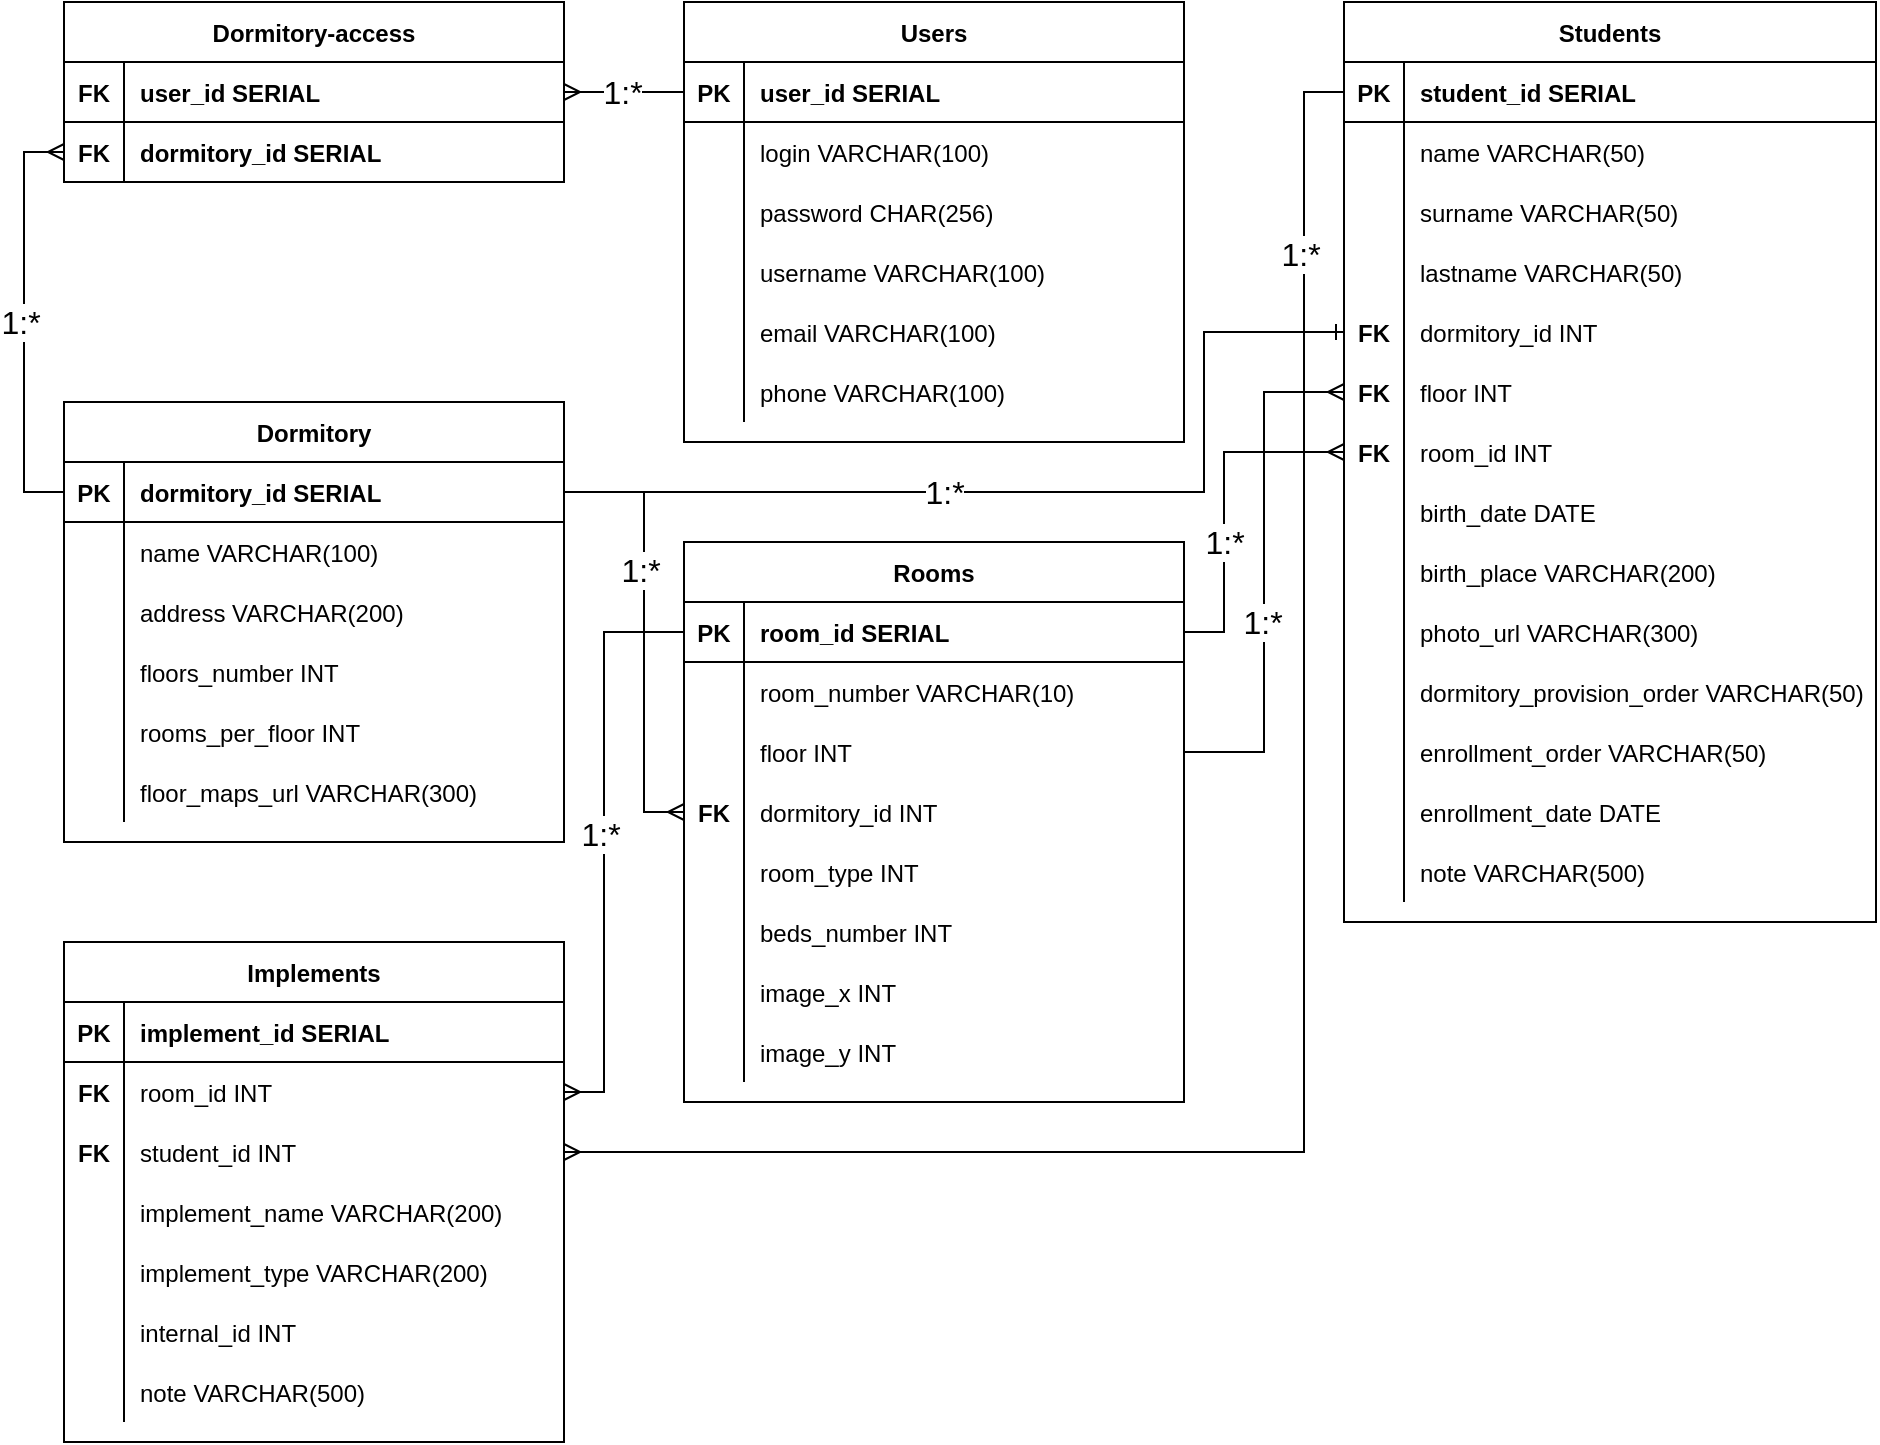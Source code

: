 <mxfile version="22.1.8" type="github">
  <diagram name="Страница — 1" id="2twtzxO1_h7WXQOhaJLX">
    <mxGraphModel dx="2014" dy="638" grid="1" gridSize="10" guides="1" tooltips="1" connect="1" arrows="1" fold="1" page="1" pageScale="1" pageWidth="827" pageHeight="1169" math="0" shadow="0">
      <root>
        <mxCell id="0" />
        <mxCell id="1" parent="0" />
        <mxCell id="hu3KizZ-rJHb__WASG35-1" value="Students" style="shape=table;startSize=30;container=1;collapsible=1;childLayout=tableLayout;fixedRows=1;rowLines=0;fontStyle=1;align=center;resizeLast=1;" parent="1" vertex="1">
          <mxGeometry x="440" y="120" width="266" height="460" as="geometry" />
        </mxCell>
        <mxCell id="hu3KizZ-rJHb__WASG35-2" value="" style="shape=partialRectangle;collapsible=0;dropTarget=0;pointerEvents=0;fillColor=none;points=[[0,0.5],[1,0.5]];portConstraint=eastwest;top=0;left=0;right=0;bottom=1;" parent="hu3KizZ-rJHb__WASG35-1" vertex="1">
          <mxGeometry y="30" width="266" height="30" as="geometry" />
        </mxCell>
        <mxCell id="hu3KizZ-rJHb__WASG35-3" value="PK" style="shape=partialRectangle;overflow=hidden;connectable=0;fillColor=none;top=0;left=0;bottom=0;right=0;fontStyle=1;" parent="hu3KizZ-rJHb__WASG35-2" vertex="1">
          <mxGeometry width="30" height="30" as="geometry">
            <mxRectangle width="30" height="30" as="alternateBounds" />
          </mxGeometry>
        </mxCell>
        <mxCell id="hu3KizZ-rJHb__WASG35-4" value="student_id SERIAL" style="shape=partialRectangle;overflow=hidden;connectable=0;fillColor=none;top=0;left=0;bottom=0;right=0;align=left;spacingLeft=6;fontStyle=1;" parent="hu3KizZ-rJHb__WASG35-2" vertex="1">
          <mxGeometry x="30" width="236" height="30" as="geometry">
            <mxRectangle width="236" height="30" as="alternateBounds" />
          </mxGeometry>
        </mxCell>
        <mxCell id="hu3KizZ-rJHb__WASG35-5" value="" style="shape=partialRectangle;collapsible=0;dropTarget=0;pointerEvents=0;fillColor=none;points=[[0,0.5],[1,0.5]];portConstraint=eastwest;top=0;left=0;right=0;bottom=0;" parent="hu3KizZ-rJHb__WASG35-1" vertex="1">
          <mxGeometry y="60" width="266" height="30" as="geometry" />
        </mxCell>
        <mxCell id="hu3KizZ-rJHb__WASG35-6" value="" style="shape=partialRectangle;overflow=hidden;connectable=0;fillColor=none;top=0;left=0;bottom=0;right=0;" parent="hu3KizZ-rJHb__WASG35-5" vertex="1">
          <mxGeometry width="30" height="30" as="geometry">
            <mxRectangle width="30" height="30" as="alternateBounds" />
          </mxGeometry>
        </mxCell>
        <mxCell id="hu3KizZ-rJHb__WASG35-7" value="name VARCHAR(50)" style="shape=partialRectangle;overflow=hidden;connectable=0;fillColor=none;top=0;left=0;bottom=0;right=0;align=left;spacingLeft=6;" parent="hu3KizZ-rJHb__WASG35-5" vertex="1">
          <mxGeometry x="30" width="236" height="30" as="geometry">
            <mxRectangle width="236" height="30" as="alternateBounds" />
          </mxGeometry>
        </mxCell>
        <mxCell id="hu3KizZ-rJHb__WASG35-8" value="" style="shape=partialRectangle;collapsible=0;dropTarget=0;pointerEvents=0;fillColor=none;points=[[0,0.5],[1,0.5]];portConstraint=eastwest;top=0;left=0;right=0;bottom=0;" parent="hu3KizZ-rJHb__WASG35-1" vertex="1">
          <mxGeometry y="90" width="266" height="30" as="geometry" />
        </mxCell>
        <mxCell id="hu3KizZ-rJHb__WASG35-9" value="" style="shape=partialRectangle;overflow=hidden;connectable=0;fillColor=none;top=0;left=0;bottom=0;right=0;" parent="hu3KizZ-rJHb__WASG35-8" vertex="1">
          <mxGeometry width="30" height="30" as="geometry">
            <mxRectangle width="30" height="30" as="alternateBounds" />
          </mxGeometry>
        </mxCell>
        <mxCell id="hu3KizZ-rJHb__WASG35-10" value="surname VARCHAR(50)" style="shape=partialRectangle;overflow=hidden;connectable=0;fillColor=none;top=0;left=0;bottom=0;right=0;align=left;spacingLeft=6;" parent="hu3KizZ-rJHb__WASG35-8" vertex="1">
          <mxGeometry x="30" width="236" height="30" as="geometry">
            <mxRectangle width="236" height="30" as="alternateBounds" />
          </mxGeometry>
        </mxCell>
        <mxCell id="hu3KizZ-rJHb__WASG35-11" value="" style="shape=partialRectangle;collapsible=0;dropTarget=0;pointerEvents=0;fillColor=none;points=[[0,0.5],[1,0.5]];portConstraint=eastwest;top=0;left=0;right=0;bottom=0;" parent="hu3KizZ-rJHb__WASG35-1" vertex="1">
          <mxGeometry y="120" width="266" height="30" as="geometry" />
        </mxCell>
        <mxCell id="hu3KizZ-rJHb__WASG35-12" value="" style="shape=partialRectangle;overflow=hidden;connectable=0;fillColor=none;top=0;left=0;bottom=0;right=0;" parent="hu3KizZ-rJHb__WASG35-11" vertex="1">
          <mxGeometry width="30" height="30" as="geometry">
            <mxRectangle width="30" height="30" as="alternateBounds" />
          </mxGeometry>
        </mxCell>
        <mxCell id="hu3KizZ-rJHb__WASG35-13" value="lastname VARCHAR(50)" style="shape=partialRectangle;overflow=hidden;connectable=0;fillColor=none;top=0;left=0;bottom=0;right=0;align=left;spacingLeft=6;" parent="hu3KizZ-rJHb__WASG35-11" vertex="1">
          <mxGeometry x="30" width="236" height="30" as="geometry">
            <mxRectangle width="236" height="30" as="alternateBounds" />
          </mxGeometry>
        </mxCell>
        <mxCell id="hu3KizZ-rJHb__WASG35-14" value="" style="shape=partialRectangle;collapsible=0;dropTarget=0;pointerEvents=0;fillColor=none;points=[[0,0.5],[1,0.5]];portConstraint=eastwest;top=0;left=0;right=0;bottom=0;" parent="hu3KizZ-rJHb__WASG35-1" vertex="1">
          <mxGeometry y="150" width="266" height="30" as="geometry" />
        </mxCell>
        <mxCell id="hu3KizZ-rJHb__WASG35-15" value="FK" style="shape=partialRectangle;overflow=hidden;connectable=0;fillColor=none;top=0;left=0;bottom=0;right=0;fontStyle=1" parent="hu3KizZ-rJHb__WASG35-14" vertex="1">
          <mxGeometry width="30" height="30" as="geometry">
            <mxRectangle width="30" height="30" as="alternateBounds" />
          </mxGeometry>
        </mxCell>
        <mxCell id="hu3KizZ-rJHb__WASG35-16" value="dormitory_id INT" style="shape=partialRectangle;overflow=hidden;connectable=0;fillColor=none;top=0;left=0;bottom=0;right=0;align=left;spacingLeft=6;" parent="hu3KizZ-rJHb__WASG35-14" vertex="1">
          <mxGeometry x="30" width="236" height="30" as="geometry">
            <mxRectangle width="236" height="30" as="alternateBounds" />
          </mxGeometry>
        </mxCell>
        <mxCell id="hu3KizZ-rJHb__WASG35-36" value="" style="shape=partialRectangle;collapsible=0;dropTarget=0;pointerEvents=0;fillColor=none;points=[[0,0.5],[1,0.5]];portConstraint=eastwest;top=0;left=0;right=0;bottom=0;" parent="hu3KizZ-rJHb__WASG35-1" vertex="1">
          <mxGeometry y="180" width="266" height="30" as="geometry" />
        </mxCell>
        <mxCell id="hu3KizZ-rJHb__WASG35-37" value="FK" style="shape=partialRectangle;overflow=hidden;connectable=0;fillColor=none;top=0;left=0;bottom=0;right=0;fontStyle=1" parent="hu3KizZ-rJHb__WASG35-36" vertex="1">
          <mxGeometry width="30" height="30" as="geometry">
            <mxRectangle width="30" height="30" as="alternateBounds" />
          </mxGeometry>
        </mxCell>
        <mxCell id="hu3KizZ-rJHb__WASG35-38" value="floor INT" style="shape=partialRectangle;overflow=hidden;connectable=0;fillColor=none;top=0;left=0;bottom=0;right=0;align=left;spacingLeft=6;" parent="hu3KizZ-rJHb__WASG35-36" vertex="1">
          <mxGeometry x="30" width="236" height="30" as="geometry">
            <mxRectangle width="236" height="30" as="alternateBounds" />
          </mxGeometry>
        </mxCell>
        <mxCell id="hu3KizZ-rJHb__WASG35-39" value="" style="shape=partialRectangle;collapsible=0;dropTarget=0;pointerEvents=0;fillColor=none;points=[[0,0.5],[1,0.5]];portConstraint=eastwest;top=0;left=0;right=0;bottom=0;" parent="hu3KizZ-rJHb__WASG35-1" vertex="1">
          <mxGeometry y="210" width="266" height="30" as="geometry" />
        </mxCell>
        <mxCell id="hu3KizZ-rJHb__WASG35-40" value="FK" style="shape=partialRectangle;overflow=hidden;connectable=0;fillColor=none;top=0;left=0;bottom=0;right=0;fontStyle=1" parent="hu3KizZ-rJHb__WASG35-39" vertex="1">
          <mxGeometry width="30" height="30" as="geometry">
            <mxRectangle width="30" height="30" as="alternateBounds" />
          </mxGeometry>
        </mxCell>
        <mxCell id="hu3KizZ-rJHb__WASG35-41" value="room_id INT" style="shape=partialRectangle;overflow=hidden;connectable=0;fillColor=none;top=0;left=0;bottom=0;right=0;align=left;spacingLeft=6;" parent="hu3KizZ-rJHb__WASG35-39" vertex="1">
          <mxGeometry x="30" width="236" height="30" as="geometry">
            <mxRectangle width="236" height="30" as="alternateBounds" />
          </mxGeometry>
        </mxCell>
        <mxCell id="hu3KizZ-rJHb__WASG35-42" value="" style="shape=partialRectangle;collapsible=0;dropTarget=0;pointerEvents=0;fillColor=none;points=[[0,0.5],[1,0.5]];portConstraint=eastwest;top=0;left=0;right=0;bottom=0;" parent="hu3KizZ-rJHb__WASG35-1" vertex="1">
          <mxGeometry y="240" width="266" height="30" as="geometry" />
        </mxCell>
        <mxCell id="hu3KizZ-rJHb__WASG35-43" value="" style="shape=partialRectangle;overflow=hidden;connectable=0;fillColor=none;top=0;left=0;bottom=0;right=0;" parent="hu3KizZ-rJHb__WASG35-42" vertex="1">
          <mxGeometry width="30" height="30" as="geometry">
            <mxRectangle width="30" height="30" as="alternateBounds" />
          </mxGeometry>
        </mxCell>
        <mxCell id="hu3KizZ-rJHb__WASG35-44" value="birth_date DATE" style="shape=partialRectangle;overflow=hidden;connectable=0;fillColor=none;top=0;left=0;bottom=0;right=0;align=left;spacingLeft=6;" parent="hu3KizZ-rJHb__WASG35-42" vertex="1">
          <mxGeometry x="30" width="236" height="30" as="geometry">
            <mxRectangle width="236" height="30" as="alternateBounds" />
          </mxGeometry>
        </mxCell>
        <mxCell id="tnhvwrG5UX3Bv0iWoxQa-13" value="" style="shape=partialRectangle;collapsible=0;dropTarget=0;pointerEvents=0;fillColor=none;points=[[0,0.5],[1,0.5]];portConstraint=eastwest;top=0;left=0;right=0;bottom=0;" parent="hu3KizZ-rJHb__WASG35-1" vertex="1">
          <mxGeometry y="270" width="266" height="30" as="geometry" />
        </mxCell>
        <mxCell id="tnhvwrG5UX3Bv0iWoxQa-14" value="" style="shape=partialRectangle;overflow=hidden;connectable=0;fillColor=none;top=0;left=0;bottom=0;right=0;" parent="tnhvwrG5UX3Bv0iWoxQa-13" vertex="1">
          <mxGeometry width="30" height="30" as="geometry">
            <mxRectangle width="30" height="30" as="alternateBounds" />
          </mxGeometry>
        </mxCell>
        <mxCell id="tnhvwrG5UX3Bv0iWoxQa-15" value="birth_place VARCHAR(200)" style="shape=partialRectangle;overflow=hidden;connectable=0;fillColor=none;top=0;left=0;bottom=0;right=0;align=left;spacingLeft=6;" parent="tnhvwrG5UX3Bv0iWoxQa-13" vertex="1">
          <mxGeometry x="30" width="236" height="30" as="geometry">
            <mxRectangle width="236" height="30" as="alternateBounds" />
          </mxGeometry>
        </mxCell>
        <mxCell id="tnhvwrG5UX3Bv0iWoxQa-1" value="" style="shape=partialRectangle;collapsible=0;dropTarget=0;pointerEvents=0;fillColor=none;points=[[0,0.5],[1,0.5]];portConstraint=eastwest;top=0;left=0;right=0;bottom=0;" parent="hu3KizZ-rJHb__WASG35-1" vertex="1">
          <mxGeometry y="300" width="266" height="30" as="geometry" />
        </mxCell>
        <mxCell id="tnhvwrG5UX3Bv0iWoxQa-2" value="" style="shape=partialRectangle;overflow=hidden;connectable=0;fillColor=none;top=0;left=0;bottom=0;right=0;" parent="tnhvwrG5UX3Bv0iWoxQa-1" vertex="1">
          <mxGeometry width="30" height="30" as="geometry">
            <mxRectangle width="30" height="30" as="alternateBounds" />
          </mxGeometry>
        </mxCell>
        <mxCell id="tnhvwrG5UX3Bv0iWoxQa-3" value="photo_url VARCHAR(300)" style="shape=partialRectangle;overflow=hidden;connectable=0;fillColor=none;top=0;left=0;bottom=0;right=0;align=left;spacingLeft=6;" parent="tnhvwrG5UX3Bv0iWoxQa-1" vertex="1">
          <mxGeometry x="30" width="236" height="30" as="geometry">
            <mxRectangle width="236" height="30" as="alternateBounds" />
          </mxGeometry>
        </mxCell>
        <mxCell id="tnhvwrG5UX3Bv0iWoxQa-7" value="" style="shape=partialRectangle;collapsible=0;dropTarget=0;pointerEvents=0;fillColor=none;points=[[0,0.5],[1,0.5]];portConstraint=eastwest;top=0;left=0;right=0;bottom=0;" parent="hu3KizZ-rJHb__WASG35-1" vertex="1">
          <mxGeometry y="330" width="266" height="30" as="geometry" />
        </mxCell>
        <mxCell id="tnhvwrG5UX3Bv0iWoxQa-8" value="" style="shape=partialRectangle;overflow=hidden;connectable=0;fillColor=none;top=0;left=0;bottom=0;right=0;" parent="tnhvwrG5UX3Bv0iWoxQa-7" vertex="1">
          <mxGeometry width="30" height="30" as="geometry">
            <mxRectangle width="30" height="30" as="alternateBounds" />
          </mxGeometry>
        </mxCell>
        <mxCell id="tnhvwrG5UX3Bv0iWoxQa-9" value="dormitory_provision_order VARCHAR(50)" style="shape=partialRectangle;overflow=hidden;connectable=0;fillColor=none;top=0;left=0;bottom=0;right=0;align=left;spacingLeft=6;" parent="tnhvwrG5UX3Bv0iWoxQa-7" vertex="1">
          <mxGeometry x="30" width="236" height="30" as="geometry">
            <mxRectangle width="236" height="30" as="alternateBounds" />
          </mxGeometry>
        </mxCell>
        <mxCell id="tnhvwrG5UX3Bv0iWoxQa-4" value="" style="shape=partialRectangle;collapsible=0;dropTarget=0;pointerEvents=0;fillColor=none;points=[[0,0.5],[1,0.5]];portConstraint=eastwest;top=0;left=0;right=0;bottom=0;" parent="hu3KizZ-rJHb__WASG35-1" vertex="1">
          <mxGeometry y="360" width="266" height="30" as="geometry" />
        </mxCell>
        <mxCell id="tnhvwrG5UX3Bv0iWoxQa-5" value="" style="shape=partialRectangle;overflow=hidden;connectable=0;fillColor=none;top=0;left=0;bottom=0;right=0;" parent="tnhvwrG5UX3Bv0iWoxQa-4" vertex="1">
          <mxGeometry width="30" height="30" as="geometry">
            <mxRectangle width="30" height="30" as="alternateBounds" />
          </mxGeometry>
        </mxCell>
        <mxCell id="tnhvwrG5UX3Bv0iWoxQa-6" value="enrollment_order VARCHAR(50)" style="shape=partialRectangle;overflow=hidden;connectable=0;fillColor=none;top=0;left=0;bottom=0;right=0;align=left;spacingLeft=6;" parent="tnhvwrG5UX3Bv0iWoxQa-4" vertex="1">
          <mxGeometry x="30" width="236" height="30" as="geometry">
            <mxRectangle width="236" height="30" as="alternateBounds" />
          </mxGeometry>
        </mxCell>
        <mxCell id="tnhvwrG5UX3Bv0iWoxQa-10" value="" style="shape=partialRectangle;collapsible=0;dropTarget=0;pointerEvents=0;fillColor=none;points=[[0,0.5],[1,0.5]];portConstraint=eastwest;top=0;left=0;right=0;bottom=0;" parent="hu3KizZ-rJHb__WASG35-1" vertex="1">
          <mxGeometry y="390" width="266" height="30" as="geometry" />
        </mxCell>
        <mxCell id="tnhvwrG5UX3Bv0iWoxQa-11" value="" style="shape=partialRectangle;overflow=hidden;connectable=0;fillColor=none;top=0;left=0;bottom=0;right=0;" parent="tnhvwrG5UX3Bv0iWoxQa-10" vertex="1">
          <mxGeometry width="30" height="30" as="geometry">
            <mxRectangle width="30" height="30" as="alternateBounds" />
          </mxGeometry>
        </mxCell>
        <mxCell id="tnhvwrG5UX3Bv0iWoxQa-12" value="enrollment_date DATE" style="shape=partialRectangle;overflow=hidden;connectable=0;fillColor=none;top=0;left=0;bottom=0;right=0;align=left;spacingLeft=6;" parent="tnhvwrG5UX3Bv0iWoxQa-10" vertex="1">
          <mxGeometry x="30" width="236" height="30" as="geometry">
            <mxRectangle width="236" height="30" as="alternateBounds" />
          </mxGeometry>
        </mxCell>
        <mxCell id="hDJ1KZS9nycGnix6XqP1-1" value="" style="shape=partialRectangle;collapsible=0;dropTarget=0;pointerEvents=0;fillColor=none;points=[[0,0.5],[1,0.5]];portConstraint=eastwest;top=0;left=0;right=0;bottom=0;" parent="hu3KizZ-rJHb__WASG35-1" vertex="1">
          <mxGeometry y="420" width="266" height="30" as="geometry" />
        </mxCell>
        <mxCell id="hDJ1KZS9nycGnix6XqP1-2" value="" style="shape=partialRectangle;overflow=hidden;connectable=0;fillColor=none;top=0;left=0;bottom=0;right=0;" parent="hDJ1KZS9nycGnix6XqP1-1" vertex="1">
          <mxGeometry width="30" height="30" as="geometry">
            <mxRectangle width="30" height="30" as="alternateBounds" />
          </mxGeometry>
        </mxCell>
        <mxCell id="hDJ1KZS9nycGnix6XqP1-3" value="note VARCHAR(500)" style="shape=partialRectangle;overflow=hidden;connectable=0;fillColor=none;top=0;left=0;bottom=0;right=0;align=left;spacingLeft=6;" parent="hDJ1KZS9nycGnix6XqP1-1" vertex="1">
          <mxGeometry x="30" width="236" height="30" as="geometry">
            <mxRectangle width="236" height="30" as="alternateBounds" />
          </mxGeometry>
        </mxCell>
        <mxCell id="hu3KizZ-rJHb__WASG35-20" value="Users" style="shape=table;startSize=30;container=1;collapsible=1;childLayout=tableLayout;fixedRows=1;rowLines=0;fontStyle=1;align=center;resizeLast=1;" parent="1" vertex="1">
          <mxGeometry x="110" y="120" width="250" height="220" as="geometry" />
        </mxCell>
        <mxCell id="hu3KizZ-rJHb__WASG35-21" value="" style="shape=partialRectangle;collapsible=0;dropTarget=0;pointerEvents=0;fillColor=none;points=[[0,0.5],[1,0.5]];portConstraint=eastwest;top=0;left=0;right=0;bottom=1;" parent="hu3KizZ-rJHb__WASG35-20" vertex="1">
          <mxGeometry y="30" width="250" height="30" as="geometry" />
        </mxCell>
        <mxCell id="hu3KizZ-rJHb__WASG35-22" value="PK" style="shape=partialRectangle;overflow=hidden;connectable=0;fillColor=none;top=0;left=0;bottom=0;right=0;fontStyle=1;" parent="hu3KizZ-rJHb__WASG35-21" vertex="1">
          <mxGeometry width="30" height="30" as="geometry">
            <mxRectangle width="30" height="30" as="alternateBounds" />
          </mxGeometry>
        </mxCell>
        <mxCell id="hu3KizZ-rJHb__WASG35-23" value="user_id SERIAL" style="shape=partialRectangle;overflow=hidden;connectable=0;fillColor=none;top=0;left=0;bottom=0;right=0;align=left;spacingLeft=6;fontStyle=1;" parent="hu3KizZ-rJHb__WASG35-21" vertex="1">
          <mxGeometry x="30" width="220" height="30" as="geometry">
            <mxRectangle width="220" height="30" as="alternateBounds" />
          </mxGeometry>
        </mxCell>
        <mxCell id="hu3KizZ-rJHb__WASG35-24" value="" style="shape=partialRectangle;collapsible=0;dropTarget=0;pointerEvents=0;fillColor=none;points=[[0,0.5],[1,0.5]];portConstraint=eastwest;top=0;left=0;right=0;bottom=0;" parent="hu3KizZ-rJHb__WASG35-20" vertex="1">
          <mxGeometry y="60" width="250" height="30" as="geometry" />
        </mxCell>
        <mxCell id="hu3KizZ-rJHb__WASG35-25" value="" style="shape=partialRectangle;overflow=hidden;connectable=0;fillColor=none;top=0;left=0;bottom=0;right=0;" parent="hu3KizZ-rJHb__WASG35-24" vertex="1">
          <mxGeometry width="30" height="30" as="geometry">
            <mxRectangle width="30" height="30" as="alternateBounds" />
          </mxGeometry>
        </mxCell>
        <mxCell id="hu3KizZ-rJHb__WASG35-26" value="login VARCHAR(100)" style="shape=partialRectangle;overflow=hidden;connectable=0;fillColor=none;top=0;left=0;bottom=0;right=0;align=left;spacingLeft=6;" parent="hu3KizZ-rJHb__WASG35-24" vertex="1">
          <mxGeometry x="30" width="220" height="30" as="geometry">
            <mxRectangle width="220" height="30" as="alternateBounds" />
          </mxGeometry>
        </mxCell>
        <mxCell id="hu3KizZ-rJHb__WASG35-27" value="" style="shape=partialRectangle;collapsible=0;dropTarget=0;pointerEvents=0;fillColor=none;points=[[0,0.5],[1,0.5]];portConstraint=eastwest;top=0;left=0;right=0;bottom=0;" parent="hu3KizZ-rJHb__WASG35-20" vertex="1">
          <mxGeometry y="90" width="250" height="30" as="geometry" />
        </mxCell>
        <mxCell id="hu3KizZ-rJHb__WASG35-28" value="" style="shape=partialRectangle;overflow=hidden;connectable=0;fillColor=none;top=0;left=0;bottom=0;right=0;" parent="hu3KizZ-rJHb__WASG35-27" vertex="1">
          <mxGeometry width="30" height="30" as="geometry">
            <mxRectangle width="30" height="30" as="alternateBounds" />
          </mxGeometry>
        </mxCell>
        <mxCell id="hu3KizZ-rJHb__WASG35-29" value="password CHAR(256)" style="shape=partialRectangle;overflow=hidden;connectable=0;fillColor=none;top=0;left=0;bottom=0;right=0;align=left;spacingLeft=6;" parent="hu3KizZ-rJHb__WASG35-27" vertex="1">
          <mxGeometry x="30" width="220" height="30" as="geometry">
            <mxRectangle width="220" height="30" as="alternateBounds" />
          </mxGeometry>
        </mxCell>
        <mxCell id="tnhvwrG5UX3Bv0iWoxQa-86" value="" style="shape=partialRectangle;collapsible=0;dropTarget=0;pointerEvents=0;fillColor=none;points=[[0,0.5],[1,0.5]];portConstraint=eastwest;top=0;left=0;right=0;bottom=0;" parent="hu3KizZ-rJHb__WASG35-20" vertex="1">
          <mxGeometry y="120" width="250" height="30" as="geometry" />
        </mxCell>
        <mxCell id="tnhvwrG5UX3Bv0iWoxQa-87" value="" style="shape=partialRectangle;overflow=hidden;connectable=0;fillColor=none;top=0;left=0;bottom=0;right=0;" parent="tnhvwrG5UX3Bv0iWoxQa-86" vertex="1">
          <mxGeometry width="30" height="30" as="geometry">
            <mxRectangle width="30" height="30" as="alternateBounds" />
          </mxGeometry>
        </mxCell>
        <mxCell id="tnhvwrG5UX3Bv0iWoxQa-88" value="username VARCHAR(100)" style="shape=partialRectangle;overflow=hidden;connectable=0;fillColor=none;top=0;left=0;bottom=0;right=0;align=left;spacingLeft=6;" parent="tnhvwrG5UX3Bv0iWoxQa-86" vertex="1">
          <mxGeometry x="30" width="220" height="30" as="geometry">
            <mxRectangle width="220" height="30" as="alternateBounds" />
          </mxGeometry>
        </mxCell>
        <mxCell id="hu3KizZ-rJHb__WASG35-30" value="" style="shape=partialRectangle;collapsible=0;dropTarget=0;pointerEvents=0;fillColor=none;points=[[0,0.5],[1,0.5]];portConstraint=eastwest;top=0;left=0;right=0;bottom=0;" parent="hu3KizZ-rJHb__WASG35-20" vertex="1">
          <mxGeometry y="150" width="250" height="30" as="geometry" />
        </mxCell>
        <mxCell id="hu3KizZ-rJHb__WASG35-31" value="" style="shape=partialRectangle;overflow=hidden;connectable=0;fillColor=none;top=0;left=0;bottom=0;right=0;" parent="hu3KizZ-rJHb__WASG35-30" vertex="1">
          <mxGeometry width="30" height="30" as="geometry">
            <mxRectangle width="30" height="30" as="alternateBounds" />
          </mxGeometry>
        </mxCell>
        <mxCell id="hu3KizZ-rJHb__WASG35-32" value="email VARCHAR(100)" style="shape=partialRectangle;overflow=hidden;connectable=0;fillColor=none;top=0;left=0;bottom=0;right=0;align=left;spacingLeft=6;" parent="hu3KizZ-rJHb__WASG35-30" vertex="1">
          <mxGeometry x="30" width="220" height="30" as="geometry">
            <mxRectangle width="220" height="30" as="alternateBounds" />
          </mxGeometry>
        </mxCell>
        <mxCell id="hu3KizZ-rJHb__WASG35-33" value="" style="shape=partialRectangle;collapsible=0;dropTarget=0;pointerEvents=0;fillColor=none;points=[[0,0.5],[1,0.5]];portConstraint=eastwest;top=0;left=0;right=0;bottom=0;" parent="hu3KizZ-rJHb__WASG35-20" vertex="1">
          <mxGeometry y="180" width="250" height="30" as="geometry" />
        </mxCell>
        <mxCell id="hu3KizZ-rJHb__WASG35-34" value="" style="shape=partialRectangle;overflow=hidden;connectable=0;fillColor=none;top=0;left=0;bottom=0;right=0;" parent="hu3KizZ-rJHb__WASG35-33" vertex="1">
          <mxGeometry width="30" height="30" as="geometry">
            <mxRectangle width="30" height="30" as="alternateBounds" />
          </mxGeometry>
        </mxCell>
        <mxCell id="hu3KizZ-rJHb__WASG35-35" value="phone VARCHAR(100)" style="shape=partialRectangle;overflow=hidden;connectable=0;fillColor=none;top=0;left=0;bottom=0;right=0;align=left;spacingLeft=6;" parent="hu3KizZ-rJHb__WASG35-33" vertex="1">
          <mxGeometry x="30" width="220" height="30" as="geometry">
            <mxRectangle width="220" height="30" as="alternateBounds" />
          </mxGeometry>
        </mxCell>
        <mxCell id="tnhvwrG5UX3Bv0iWoxQa-19" value="Dormitory" style="shape=table;startSize=30;container=1;collapsible=1;childLayout=tableLayout;fixedRows=1;rowLines=0;fontStyle=1;align=center;resizeLast=1;" parent="1" vertex="1">
          <mxGeometry x="-200" y="320" width="250" height="220" as="geometry" />
        </mxCell>
        <mxCell id="tnhvwrG5UX3Bv0iWoxQa-20" value="" style="shape=partialRectangle;collapsible=0;dropTarget=0;pointerEvents=0;fillColor=none;points=[[0,0.5],[1,0.5]];portConstraint=eastwest;top=0;left=0;right=0;bottom=1;" parent="tnhvwrG5UX3Bv0iWoxQa-19" vertex="1">
          <mxGeometry y="30" width="250" height="30" as="geometry" />
        </mxCell>
        <mxCell id="tnhvwrG5UX3Bv0iWoxQa-21" value="PK" style="shape=partialRectangle;overflow=hidden;connectable=0;fillColor=none;top=0;left=0;bottom=0;right=0;fontStyle=1;" parent="tnhvwrG5UX3Bv0iWoxQa-20" vertex="1">
          <mxGeometry width="30" height="30" as="geometry">
            <mxRectangle width="30" height="30" as="alternateBounds" />
          </mxGeometry>
        </mxCell>
        <mxCell id="tnhvwrG5UX3Bv0iWoxQa-22" value="dormitory_id SERIAL" style="shape=partialRectangle;overflow=hidden;connectable=0;fillColor=none;top=0;left=0;bottom=0;right=0;align=left;spacingLeft=6;fontStyle=1;" parent="tnhvwrG5UX3Bv0iWoxQa-20" vertex="1">
          <mxGeometry x="30" width="220" height="30" as="geometry">
            <mxRectangle width="220" height="30" as="alternateBounds" />
          </mxGeometry>
        </mxCell>
        <mxCell id="tnhvwrG5UX3Bv0iWoxQa-23" value="" style="shape=partialRectangle;collapsible=0;dropTarget=0;pointerEvents=0;fillColor=none;points=[[0,0.5],[1,0.5]];portConstraint=eastwest;top=0;left=0;right=0;bottom=0;" parent="tnhvwrG5UX3Bv0iWoxQa-19" vertex="1">
          <mxGeometry y="60" width="250" height="30" as="geometry" />
        </mxCell>
        <mxCell id="tnhvwrG5UX3Bv0iWoxQa-24" value="" style="shape=partialRectangle;overflow=hidden;connectable=0;fillColor=none;top=0;left=0;bottom=0;right=0;" parent="tnhvwrG5UX3Bv0iWoxQa-23" vertex="1">
          <mxGeometry width="30" height="30" as="geometry">
            <mxRectangle width="30" height="30" as="alternateBounds" />
          </mxGeometry>
        </mxCell>
        <mxCell id="tnhvwrG5UX3Bv0iWoxQa-25" value="name VARCHAR(100)" style="shape=partialRectangle;overflow=hidden;connectable=0;fillColor=none;top=0;left=0;bottom=0;right=0;align=left;spacingLeft=6;" parent="tnhvwrG5UX3Bv0iWoxQa-23" vertex="1">
          <mxGeometry x="30" width="220" height="30" as="geometry">
            <mxRectangle width="220" height="30" as="alternateBounds" />
          </mxGeometry>
        </mxCell>
        <mxCell id="tnhvwrG5UX3Bv0iWoxQa-26" value="" style="shape=partialRectangle;collapsible=0;dropTarget=0;pointerEvents=0;fillColor=none;points=[[0,0.5],[1,0.5]];portConstraint=eastwest;top=0;left=0;right=0;bottom=0;" parent="tnhvwrG5UX3Bv0iWoxQa-19" vertex="1">
          <mxGeometry y="90" width="250" height="30" as="geometry" />
        </mxCell>
        <mxCell id="tnhvwrG5UX3Bv0iWoxQa-27" value="" style="shape=partialRectangle;overflow=hidden;connectable=0;fillColor=none;top=0;left=0;bottom=0;right=0;" parent="tnhvwrG5UX3Bv0iWoxQa-26" vertex="1">
          <mxGeometry width="30" height="30" as="geometry">
            <mxRectangle width="30" height="30" as="alternateBounds" />
          </mxGeometry>
        </mxCell>
        <mxCell id="tnhvwrG5UX3Bv0iWoxQa-28" value="address VARCHAR(200)" style="shape=partialRectangle;overflow=hidden;connectable=0;fillColor=none;top=0;left=0;bottom=0;right=0;align=left;spacingLeft=6;" parent="tnhvwrG5UX3Bv0iWoxQa-26" vertex="1">
          <mxGeometry x="30" width="220" height="30" as="geometry">
            <mxRectangle width="220" height="30" as="alternateBounds" />
          </mxGeometry>
        </mxCell>
        <mxCell id="tnhvwrG5UX3Bv0iWoxQa-29" value="" style="shape=partialRectangle;collapsible=0;dropTarget=0;pointerEvents=0;fillColor=none;points=[[0,0.5],[1,0.5]];portConstraint=eastwest;top=0;left=0;right=0;bottom=0;" parent="tnhvwrG5UX3Bv0iWoxQa-19" vertex="1">
          <mxGeometry y="120" width="250" height="30" as="geometry" />
        </mxCell>
        <mxCell id="tnhvwrG5UX3Bv0iWoxQa-30" value="" style="shape=partialRectangle;overflow=hidden;connectable=0;fillColor=none;top=0;left=0;bottom=0;right=0;" parent="tnhvwrG5UX3Bv0iWoxQa-29" vertex="1">
          <mxGeometry width="30" height="30" as="geometry">
            <mxRectangle width="30" height="30" as="alternateBounds" />
          </mxGeometry>
        </mxCell>
        <mxCell id="tnhvwrG5UX3Bv0iWoxQa-31" value="floors_number INT" style="shape=partialRectangle;overflow=hidden;connectable=0;fillColor=none;top=0;left=0;bottom=0;right=0;align=left;spacingLeft=6;" parent="tnhvwrG5UX3Bv0iWoxQa-29" vertex="1">
          <mxGeometry x="30" width="220" height="30" as="geometry">
            <mxRectangle width="220" height="30" as="alternateBounds" />
          </mxGeometry>
        </mxCell>
        <mxCell id="tnhvwrG5UX3Bv0iWoxQa-32" value="" style="shape=partialRectangle;collapsible=0;dropTarget=0;pointerEvents=0;fillColor=none;points=[[0,0.5],[1,0.5]];portConstraint=eastwest;top=0;left=0;right=0;bottom=0;" parent="tnhvwrG5UX3Bv0iWoxQa-19" vertex="1">
          <mxGeometry y="150" width="250" height="30" as="geometry" />
        </mxCell>
        <mxCell id="tnhvwrG5UX3Bv0iWoxQa-33" value="" style="shape=partialRectangle;overflow=hidden;connectable=0;fillColor=none;top=0;left=0;bottom=0;right=0;" parent="tnhvwrG5UX3Bv0iWoxQa-32" vertex="1">
          <mxGeometry width="30" height="30" as="geometry">
            <mxRectangle width="30" height="30" as="alternateBounds" />
          </mxGeometry>
        </mxCell>
        <mxCell id="tnhvwrG5UX3Bv0iWoxQa-34" value="rooms_per_floor INT" style="shape=partialRectangle;overflow=hidden;connectable=0;fillColor=none;top=0;left=0;bottom=0;right=0;align=left;spacingLeft=6;" parent="tnhvwrG5UX3Bv0iWoxQa-32" vertex="1">
          <mxGeometry x="30" width="220" height="30" as="geometry">
            <mxRectangle width="220" height="30" as="alternateBounds" />
          </mxGeometry>
        </mxCell>
        <mxCell id="tnhvwrG5UX3Bv0iWoxQa-35" value="" style="shape=partialRectangle;collapsible=0;dropTarget=0;pointerEvents=0;fillColor=none;points=[[0,0.5],[1,0.5]];portConstraint=eastwest;top=0;left=0;right=0;bottom=0;" parent="tnhvwrG5UX3Bv0iWoxQa-19" vertex="1">
          <mxGeometry y="180" width="250" height="30" as="geometry" />
        </mxCell>
        <mxCell id="tnhvwrG5UX3Bv0iWoxQa-36" value="" style="shape=partialRectangle;overflow=hidden;connectable=0;fillColor=none;top=0;left=0;bottom=0;right=0;" parent="tnhvwrG5UX3Bv0iWoxQa-35" vertex="1">
          <mxGeometry width="30" height="30" as="geometry">
            <mxRectangle width="30" height="30" as="alternateBounds" />
          </mxGeometry>
        </mxCell>
        <mxCell id="tnhvwrG5UX3Bv0iWoxQa-37" value="floor_maps_url VARCHAR(300)" style="shape=partialRectangle;overflow=hidden;connectable=0;fillColor=none;top=0;left=0;bottom=0;right=0;align=left;spacingLeft=6;" parent="tnhvwrG5UX3Bv0iWoxQa-35" vertex="1">
          <mxGeometry x="30" width="220" height="30" as="geometry">
            <mxRectangle width="220" height="30" as="alternateBounds" />
          </mxGeometry>
        </mxCell>
        <mxCell id="tnhvwrG5UX3Bv0iWoxQa-39" style="edgeStyle=orthogonalEdgeStyle;rounded=0;orthogonalLoop=1;jettySize=auto;html=1;exitX=1;exitY=0.5;exitDx=0;exitDy=0;entryX=0;entryY=0.5;entryDx=0;entryDy=0;endArrow=ERone;endFill=0;" parent="1" source="tnhvwrG5UX3Bv0iWoxQa-20" target="hu3KizZ-rJHb__WASG35-14" edge="1">
          <mxGeometry relative="1" as="geometry">
            <mxPoint x="340" y="390" as="sourcePoint" />
            <mxPoint x="414" y="280" as="targetPoint" />
            <Array as="points">
              <mxPoint x="370" y="365" />
              <mxPoint x="370" y="285" />
            </Array>
          </mxGeometry>
        </mxCell>
        <mxCell id="tnhvwrG5UX3Bv0iWoxQa-40" value="&lt;font style=&quot;font-size: 16px;&quot;&gt;1:*&lt;/font&gt;" style="edgeLabel;html=1;align=center;verticalAlign=middle;resizable=0;points=[];" parent="tnhvwrG5UX3Bv0iWoxQa-39" vertex="1" connectable="0">
          <mxGeometry x="-0.205" y="2" relative="1" as="geometry">
            <mxPoint x="3" y="2" as="offset" />
          </mxGeometry>
        </mxCell>
        <mxCell id="tnhvwrG5UX3Bv0iWoxQa-58" value="Dormitory-access" style="shape=table;startSize=30;container=1;collapsible=1;childLayout=tableLayout;fixedRows=1;rowLines=0;fontStyle=1;align=center;resizeLast=1;" parent="1" vertex="1">
          <mxGeometry x="-200" y="120" width="250" height="90" as="geometry" />
        </mxCell>
        <mxCell id="tnhvwrG5UX3Bv0iWoxQa-59" value="" style="shape=partialRectangle;collapsible=0;dropTarget=0;pointerEvents=0;fillColor=none;points=[[0,0.5],[1,0.5]];portConstraint=eastwest;top=0;left=0;right=0;bottom=1;" parent="tnhvwrG5UX3Bv0iWoxQa-58" vertex="1">
          <mxGeometry y="30" width="250" height="30" as="geometry" />
        </mxCell>
        <mxCell id="tnhvwrG5UX3Bv0iWoxQa-60" value="FK" style="shape=partialRectangle;overflow=hidden;connectable=0;fillColor=none;top=0;left=0;bottom=0;right=0;fontStyle=1;" parent="tnhvwrG5UX3Bv0iWoxQa-59" vertex="1">
          <mxGeometry width="30" height="30" as="geometry">
            <mxRectangle width="30" height="30" as="alternateBounds" />
          </mxGeometry>
        </mxCell>
        <mxCell id="tnhvwrG5UX3Bv0iWoxQa-61" value="user_id SERIAL" style="shape=partialRectangle;overflow=hidden;connectable=0;fillColor=none;top=0;left=0;bottom=0;right=0;align=left;spacingLeft=6;fontStyle=1;" parent="tnhvwrG5UX3Bv0iWoxQa-59" vertex="1">
          <mxGeometry x="30" width="220" height="30" as="geometry">
            <mxRectangle width="220" height="30" as="alternateBounds" />
          </mxGeometry>
        </mxCell>
        <mxCell id="tnhvwrG5UX3Bv0iWoxQa-77" value="" style="shape=partialRectangle;collapsible=0;dropTarget=0;pointerEvents=0;fillColor=none;points=[[0,0.5],[1,0.5]];portConstraint=eastwest;top=0;left=0;right=0;bottom=1;" parent="tnhvwrG5UX3Bv0iWoxQa-58" vertex="1">
          <mxGeometry y="60" width="250" height="30" as="geometry" />
        </mxCell>
        <mxCell id="tnhvwrG5UX3Bv0iWoxQa-78" value="FK" style="shape=partialRectangle;overflow=hidden;connectable=0;fillColor=none;top=0;left=0;bottom=0;right=0;fontStyle=1;" parent="tnhvwrG5UX3Bv0iWoxQa-77" vertex="1">
          <mxGeometry width="30" height="30" as="geometry">
            <mxRectangle width="30" height="30" as="alternateBounds" />
          </mxGeometry>
        </mxCell>
        <mxCell id="tnhvwrG5UX3Bv0iWoxQa-79" value="dormitory_id SERIAL" style="shape=partialRectangle;overflow=hidden;connectable=0;fillColor=none;top=0;left=0;bottom=0;right=0;align=left;spacingLeft=6;fontStyle=1;" parent="tnhvwrG5UX3Bv0iWoxQa-77" vertex="1">
          <mxGeometry x="30" width="220" height="30" as="geometry">
            <mxRectangle width="220" height="30" as="alternateBounds" />
          </mxGeometry>
        </mxCell>
        <mxCell id="tnhvwrG5UX3Bv0iWoxQa-80" style="edgeStyle=orthogonalEdgeStyle;rounded=0;orthogonalLoop=1;jettySize=auto;html=1;exitX=0;exitY=0.5;exitDx=0;exitDy=0;entryX=1;entryY=0.5;entryDx=0;entryDy=0;endArrow=ERmany;endFill=0;" parent="1" source="hu3KizZ-rJHb__WASG35-21" target="tnhvwrG5UX3Bv0iWoxQa-59" edge="1">
          <mxGeometry relative="1" as="geometry" />
        </mxCell>
        <mxCell id="tnhvwrG5UX3Bv0iWoxQa-85" value="&lt;font style=&quot;font-size: 16px;&quot;&gt;1:*&lt;/font&gt;" style="edgeLabel;html=1;align=center;verticalAlign=middle;resizable=0;points=[];" parent="tnhvwrG5UX3Bv0iWoxQa-80" vertex="1" connectable="0">
          <mxGeometry x="0.04" relative="1" as="geometry">
            <mxPoint as="offset" />
          </mxGeometry>
        </mxCell>
        <mxCell id="tnhvwrG5UX3Bv0iWoxQa-81" style="edgeStyle=orthogonalEdgeStyle;rounded=0;orthogonalLoop=1;jettySize=auto;html=1;exitX=0;exitY=0.5;exitDx=0;exitDy=0;entryX=0;entryY=0.5;entryDx=0;entryDy=0;endArrow=ERmany;endFill=0;" parent="1" source="tnhvwrG5UX3Bv0iWoxQa-20" target="tnhvwrG5UX3Bv0iWoxQa-77" edge="1">
          <mxGeometry relative="1" as="geometry" />
        </mxCell>
        <mxCell id="tnhvwrG5UX3Bv0iWoxQa-82" value="&lt;font style=&quot;font-size: 16px;&quot;&gt;1:*&lt;/font&gt;" style="edgeLabel;html=1;align=center;verticalAlign=middle;resizable=0;points=[];" parent="tnhvwrG5UX3Bv0iWoxQa-81" vertex="1" connectable="0">
          <mxGeometry x="0.002" y="2" relative="1" as="geometry">
            <mxPoint as="offset" />
          </mxGeometry>
        </mxCell>
        <mxCell id="tnhvwrG5UX3Bv0iWoxQa-89" value="Rooms" style="shape=table;startSize=30;container=1;collapsible=1;childLayout=tableLayout;fixedRows=1;rowLines=0;fontStyle=1;align=center;resizeLast=1;" parent="1" vertex="1">
          <mxGeometry x="110" y="390" width="250" height="280" as="geometry" />
        </mxCell>
        <mxCell id="tnhvwrG5UX3Bv0iWoxQa-90" value="" style="shape=partialRectangle;collapsible=0;dropTarget=0;pointerEvents=0;fillColor=none;points=[[0,0.5],[1,0.5]];portConstraint=eastwest;top=0;left=0;right=0;bottom=1;" parent="tnhvwrG5UX3Bv0iWoxQa-89" vertex="1">
          <mxGeometry y="30" width="250" height="30" as="geometry" />
        </mxCell>
        <mxCell id="tnhvwrG5UX3Bv0iWoxQa-91" value="PK" style="shape=partialRectangle;overflow=hidden;connectable=0;fillColor=none;top=0;left=0;bottom=0;right=0;fontStyle=1;" parent="tnhvwrG5UX3Bv0iWoxQa-90" vertex="1">
          <mxGeometry width="30" height="30" as="geometry">
            <mxRectangle width="30" height="30" as="alternateBounds" />
          </mxGeometry>
        </mxCell>
        <mxCell id="tnhvwrG5UX3Bv0iWoxQa-92" value="room_id SERIAL" style="shape=partialRectangle;overflow=hidden;connectable=0;fillColor=none;top=0;left=0;bottom=0;right=0;align=left;spacingLeft=6;fontStyle=1;" parent="tnhvwrG5UX3Bv0iWoxQa-90" vertex="1">
          <mxGeometry x="30" width="220" height="30" as="geometry">
            <mxRectangle width="220" height="30" as="alternateBounds" />
          </mxGeometry>
        </mxCell>
        <mxCell id="tnhvwrG5UX3Bv0iWoxQa-93" value="" style="shape=partialRectangle;collapsible=0;dropTarget=0;pointerEvents=0;fillColor=none;points=[[0,0.5],[1,0.5]];portConstraint=eastwest;top=0;left=0;right=0;bottom=0;" parent="tnhvwrG5UX3Bv0iWoxQa-89" vertex="1">
          <mxGeometry y="60" width="250" height="30" as="geometry" />
        </mxCell>
        <mxCell id="tnhvwrG5UX3Bv0iWoxQa-94" value="" style="shape=partialRectangle;overflow=hidden;connectable=0;fillColor=none;top=0;left=0;bottom=0;right=0;" parent="tnhvwrG5UX3Bv0iWoxQa-93" vertex="1">
          <mxGeometry width="30" height="30" as="geometry">
            <mxRectangle width="30" height="30" as="alternateBounds" />
          </mxGeometry>
        </mxCell>
        <mxCell id="tnhvwrG5UX3Bv0iWoxQa-95" value="room_number VARCHAR(10)" style="shape=partialRectangle;overflow=hidden;connectable=0;fillColor=none;top=0;left=0;bottom=0;right=0;align=left;spacingLeft=6;" parent="tnhvwrG5UX3Bv0iWoxQa-93" vertex="1">
          <mxGeometry x="30" width="220" height="30" as="geometry">
            <mxRectangle width="220" height="30" as="alternateBounds" />
          </mxGeometry>
        </mxCell>
        <mxCell id="OPADiEoLQwwQatuPp6jJ-1" value="" style="shape=partialRectangle;collapsible=0;dropTarget=0;pointerEvents=0;fillColor=none;points=[[0,0.5],[1,0.5]];portConstraint=eastwest;top=0;left=0;right=0;bottom=0;" parent="tnhvwrG5UX3Bv0iWoxQa-89" vertex="1">
          <mxGeometry y="90" width="250" height="30" as="geometry" />
        </mxCell>
        <mxCell id="OPADiEoLQwwQatuPp6jJ-2" value="" style="shape=partialRectangle;overflow=hidden;connectable=0;fillColor=none;top=0;left=0;bottom=0;right=0;" parent="OPADiEoLQwwQatuPp6jJ-1" vertex="1">
          <mxGeometry width="30" height="30" as="geometry">
            <mxRectangle width="30" height="30" as="alternateBounds" />
          </mxGeometry>
        </mxCell>
        <mxCell id="OPADiEoLQwwQatuPp6jJ-3" value="floor INT" style="shape=partialRectangle;overflow=hidden;connectable=0;fillColor=none;top=0;left=0;bottom=0;right=0;align=left;spacingLeft=6;" parent="OPADiEoLQwwQatuPp6jJ-1" vertex="1">
          <mxGeometry x="30" width="220" height="30" as="geometry">
            <mxRectangle width="220" height="30" as="alternateBounds" />
          </mxGeometry>
        </mxCell>
        <mxCell id="OPADiEoLQwwQatuPp6jJ-4" value="" style="shape=partialRectangle;collapsible=0;dropTarget=0;pointerEvents=0;fillColor=none;points=[[0,0.5],[1,0.5]];portConstraint=eastwest;top=0;left=0;right=0;bottom=0;" parent="tnhvwrG5UX3Bv0iWoxQa-89" vertex="1">
          <mxGeometry y="120" width="250" height="30" as="geometry" />
        </mxCell>
        <mxCell id="OPADiEoLQwwQatuPp6jJ-5" value="FK" style="shape=partialRectangle;overflow=hidden;connectable=0;fillColor=none;top=0;left=0;bottom=0;right=0;fontStyle=1" parent="OPADiEoLQwwQatuPp6jJ-4" vertex="1">
          <mxGeometry width="30" height="30" as="geometry">
            <mxRectangle width="30" height="30" as="alternateBounds" />
          </mxGeometry>
        </mxCell>
        <mxCell id="OPADiEoLQwwQatuPp6jJ-6" value="dormitory_id INT" style="shape=partialRectangle;overflow=hidden;connectable=0;fillColor=none;top=0;left=0;bottom=0;right=0;align=left;spacingLeft=6;" parent="OPADiEoLQwwQatuPp6jJ-4" vertex="1">
          <mxGeometry x="30" width="220" height="30" as="geometry">
            <mxRectangle width="220" height="30" as="alternateBounds" />
          </mxGeometry>
        </mxCell>
        <mxCell id="tnhvwrG5UX3Bv0iWoxQa-96" value="" style="shape=partialRectangle;collapsible=0;dropTarget=0;pointerEvents=0;fillColor=none;points=[[0,0.5],[1,0.5]];portConstraint=eastwest;top=0;left=0;right=0;bottom=0;" parent="tnhvwrG5UX3Bv0iWoxQa-89" vertex="1">
          <mxGeometry y="150" width="250" height="30" as="geometry" />
        </mxCell>
        <mxCell id="tnhvwrG5UX3Bv0iWoxQa-97" value="" style="shape=partialRectangle;overflow=hidden;connectable=0;fillColor=none;top=0;left=0;bottom=0;right=0;" parent="tnhvwrG5UX3Bv0iWoxQa-96" vertex="1">
          <mxGeometry width="30" height="30" as="geometry">
            <mxRectangle width="30" height="30" as="alternateBounds" />
          </mxGeometry>
        </mxCell>
        <mxCell id="tnhvwrG5UX3Bv0iWoxQa-98" value="room_type INT" style="shape=partialRectangle;overflow=hidden;connectable=0;fillColor=none;top=0;left=0;bottom=0;right=0;align=left;spacingLeft=6;" parent="tnhvwrG5UX3Bv0iWoxQa-96" vertex="1">
          <mxGeometry x="30" width="220" height="30" as="geometry">
            <mxRectangle width="220" height="30" as="alternateBounds" />
          </mxGeometry>
        </mxCell>
        <mxCell id="tnhvwrG5UX3Bv0iWoxQa-99" value="" style="shape=partialRectangle;collapsible=0;dropTarget=0;pointerEvents=0;fillColor=none;points=[[0,0.5],[1,0.5]];portConstraint=eastwest;top=0;left=0;right=0;bottom=0;" parent="tnhvwrG5UX3Bv0iWoxQa-89" vertex="1">
          <mxGeometry y="180" width="250" height="30" as="geometry" />
        </mxCell>
        <mxCell id="tnhvwrG5UX3Bv0iWoxQa-100" value="" style="shape=partialRectangle;overflow=hidden;connectable=0;fillColor=none;top=0;left=0;bottom=0;right=0;" parent="tnhvwrG5UX3Bv0iWoxQa-99" vertex="1">
          <mxGeometry width="30" height="30" as="geometry">
            <mxRectangle width="30" height="30" as="alternateBounds" />
          </mxGeometry>
        </mxCell>
        <mxCell id="tnhvwrG5UX3Bv0iWoxQa-101" value="beds_number INT" style="shape=partialRectangle;overflow=hidden;connectable=0;fillColor=none;top=0;left=0;bottom=0;right=0;align=left;spacingLeft=6;" parent="tnhvwrG5UX3Bv0iWoxQa-99" vertex="1">
          <mxGeometry x="30" width="220" height="30" as="geometry">
            <mxRectangle width="220" height="30" as="alternateBounds" />
          </mxGeometry>
        </mxCell>
        <mxCell id="eAfHt5l7M2VRg0fNzX7k-1" value="" style="shape=partialRectangle;collapsible=0;dropTarget=0;pointerEvents=0;fillColor=none;points=[[0,0.5],[1,0.5]];portConstraint=eastwest;top=0;left=0;right=0;bottom=0;" parent="tnhvwrG5UX3Bv0iWoxQa-89" vertex="1">
          <mxGeometry y="210" width="250" height="30" as="geometry" />
        </mxCell>
        <mxCell id="eAfHt5l7M2VRg0fNzX7k-2" value="" style="shape=partialRectangle;overflow=hidden;connectable=0;fillColor=none;top=0;left=0;bottom=0;right=0;" parent="eAfHt5l7M2VRg0fNzX7k-1" vertex="1">
          <mxGeometry width="30" height="30" as="geometry">
            <mxRectangle width="30" height="30" as="alternateBounds" />
          </mxGeometry>
        </mxCell>
        <mxCell id="eAfHt5l7M2VRg0fNzX7k-3" value="image_x INT" style="shape=partialRectangle;overflow=hidden;connectable=0;fillColor=none;top=0;left=0;bottom=0;right=0;align=left;spacingLeft=6;" parent="eAfHt5l7M2VRg0fNzX7k-1" vertex="1">
          <mxGeometry x="30" width="220" height="30" as="geometry">
            <mxRectangle width="220" height="30" as="alternateBounds" />
          </mxGeometry>
        </mxCell>
        <mxCell id="eAfHt5l7M2VRg0fNzX7k-4" value="" style="shape=partialRectangle;collapsible=0;dropTarget=0;pointerEvents=0;fillColor=none;points=[[0,0.5],[1,0.5]];portConstraint=eastwest;top=0;left=0;right=0;bottom=0;" parent="tnhvwrG5UX3Bv0iWoxQa-89" vertex="1">
          <mxGeometry y="240" width="250" height="30" as="geometry" />
        </mxCell>
        <mxCell id="eAfHt5l7M2VRg0fNzX7k-5" value="" style="shape=partialRectangle;overflow=hidden;connectable=0;fillColor=none;top=0;left=0;bottom=0;right=0;" parent="eAfHt5l7M2VRg0fNzX7k-4" vertex="1">
          <mxGeometry width="30" height="30" as="geometry">
            <mxRectangle width="30" height="30" as="alternateBounds" />
          </mxGeometry>
        </mxCell>
        <mxCell id="eAfHt5l7M2VRg0fNzX7k-6" value="image_y INT" style="shape=partialRectangle;overflow=hidden;connectable=0;fillColor=none;top=0;left=0;bottom=0;right=0;align=left;spacingLeft=6;" parent="eAfHt5l7M2VRg0fNzX7k-4" vertex="1">
          <mxGeometry x="30" width="220" height="30" as="geometry">
            <mxRectangle width="220" height="30" as="alternateBounds" />
          </mxGeometry>
        </mxCell>
        <mxCell id="tnhvwrG5UX3Bv0iWoxQa-108" style="edgeStyle=orthogonalEdgeStyle;rounded=0;orthogonalLoop=1;jettySize=auto;html=1;exitX=1;exitY=0.5;exitDx=0;exitDy=0;entryX=0;entryY=0.5;entryDx=0;entryDy=0;endArrow=ERmany;endFill=0;" parent="1" source="tnhvwrG5UX3Bv0iWoxQa-90" target="hu3KizZ-rJHb__WASG35-39" edge="1">
          <mxGeometry relative="1" as="geometry">
            <Array as="points">
              <mxPoint x="380" y="435" />
              <mxPoint x="380" y="345" />
            </Array>
          </mxGeometry>
        </mxCell>
        <mxCell id="tnhvwrG5UX3Bv0iWoxQa-109" value="&lt;font style=&quot;font-size: 16px;&quot;&gt;1:*&lt;/font&gt;" style="edgeLabel;html=1;align=center;verticalAlign=middle;resizable=0;points=[];" parent="tnhvwrG5UX3Bv0iWoxQa-108" vertex="1" connectable="0">
          <mxGeometry x="0.017" relative="1" as="geometry">
            <mxPoint y="21" as="offset" />
          </mxGeometry>
        </mxCell>
        <mxCell id="tnhvwrG5UX3Bv0iWoxQa-110" value="Implements" style="shape=table;startSize=30;container=1;collapsible=1;childLayout=tableLayout;fixedRows=1;rowLines=0;fontStyle=1;align=center;resizeLast=1;" parent="1" vertex="1">
          <mxGeometry x="-200" y="590" width="250" height="250" as="geometry" />
        </mxCell>
        <mxCell id="tnhvwrG5UX3Bv0iWoxQa-111" value="" style="shape=partialRectangle;collapsible=0;dropTarget=0;pointerEvents=0;fillColor=none;points=[[0,0.5],[1,0.5]];portConstraint=eastwest;top=0;left=0;right=0;bottom=1;" parent="tnhvwrG5UX3Bv0iWoxQa-110" vertex="1">
          <mxGeometry y="30" width="250" height="30" as="geometry" />
        </mxCell>
        <mxCell id="tnhvwrG5UX3Bv0iWoxQa-112" value="PK" style="shape=partialRectangle;overflow=hidden;connectable=0;fillColor=none;top=0;left=0;bottom=0;right=0;fontStyle=1;" parent="tnhvwrG5UX3Bv0iWoxQa-111" vertex="1">
          <mxGeometry width="30" height="30" as="geometry">
            <mxRectangle width="30" height="30" as="alternateBounds" />
          </mxGeometry>
        </mxCell>
        <mxCell id="tnhvwrG5UX3Bv0iWoxQa-113" value="implement_id SERIAL" style="shape=partialRectangle;overflow=hidden;connectable=0;fillColor=none;top=0;left=0;bottom=0;right=0;align=left;spacingLeft=6;fontStyle=1;" parent="tnhvwrG5UX3Bv0iWoxQa-111" vertex="1">
          <mxGeometry x="30" width="220" height="30" as="geometry">
            <mxRectangle width="220" height="30" as="alternateBounds" />
          </mxGeometry>
        </mxCell>
        <mxCell id="tnhvwrG5UX3Bv0iWoxQa-114" value="" style="shape=partialRectangle;collapsible=0;dropTarget=0;pointerEvents=0;fillColor=none;points=[[0,0.5],[1,0.5]];portConstraint=eastwest;top=0;left=0;right=0;bottom=0;" parent="tnhvwrG5UX3Bv0iWoxQa-110" vertex="1">
          <mxGeometry y="60" width="250" height="30" as="geometry" />
        </mxCell>
        <mxCell id="tnhvwrG5UX3Bv0iWoxQa-115" value="FK" style="shape=partialRectangle;overflow=hidden;connectable=0;fillColor=none;top=0;left=0;bottom=0;right=0;fontStyle=1" parent="tnhvwrG5UX3Bv0iWoxQa-114" vertex="1">
          <mxGeometry width="30" height="30" as="geometry">
            <mxRectangle width="30" height="30" as="alternateBounds" />
          </mxGeometry>
        </mxCell>
        <mxCell id="tnhvwrG5UX3Bv0iWoxQa-116" value="room_id INT" style="shape=partialRectangle;overflow=hidden;connectable=0;fillColor=none;top=0;left=0;bottom=0;right=0;align=left;spacingLeft=6;" parent="tnhvwrG5UX3Bv0iWoxQa-114" vertex="1">
          <mxGeometry x="30" width="220" height="30" as="geometry">
            <mxRectangle width="220" height="30" as="alternateBounds" />
          </mxGeometry>
        </mxCell>
        <mxCell id="tnhvwrG5UX3Bv0iWoxQa-134" value="" style="shape=partialRectangle;collapsible=0;dropTarget=0;pointerEvents=0;fillColor=none;points=[[0,0.5],[1,0.5]];portConstraint=eastwest;top=0;left=0;right=0;bottom=0;" parent="tnhvwrG5UX3Bv0iWoxQa-110" vertex="1">
          <mxGeometry y="90" width="250" height="30" as="geometry" />
        </mxCell>
        <mxCell id="tnhvwrG5UX3Bv0iWoxQa-135" value="FK" style="shape=partialRectangle;overflow=hidden;connectable=0;fillColor=none;top=0;left=0;bottom=0;right=0;fontStyle=1" parent="tnhvwrG5UX3Bv0iWoxQa-134" vertex="1">
          <mxGeometry width="30" height="30" as="geometry">
            <mxRectangle width="30" height="30" as="alternateBounds" />
          </mxGeometry>
        </mxCell>
        <mxCell id="tnhvwrG5UX3Bv0iWoxQa-136" value="student_id INT" style="shape=partialRectangle;overflow=hidden;connectable=0;fillColor=none;top=0;left=0;bottom=0;right=0;align=left;spacingLeft=6;" parent="tnhvwrG5UX3Bv0iWoxQa-134" vertex="1">
          <mxGeometry x="30" width="220" height="30" as="geometry">
            <mxRectangle width="220" height="30" as="alternateBounds" />
          </mxGeometry>
        </mxCell>
        <mxCell id="tnhvwrG5UX3Bv0iWoxQa-117" value="" style="shape=partialRectangle;collapsible=0;dropTarget=0;pointerEvents=0;fillColor=none;points=[[0,0.5],[1,0.5]];portConstraint=eastwest;top=0;left=0;right=0;bottom=0;" parent="tnhvwrG5UX3Bv0iWoxQa-110" vertex="1">
          <mxGeometry y="120" width="250" height="30" as="geometry" />
        </mxCell>
        <mxCell id="tnhvwrG5UX3Bv0iWoxQa-118" value="" style="shape=partialRectangle;overflow=hidden;connectable=0;fillColor=none;top=0;left=0;bottom=0;right=0;" parent="tnhvwrG5UX3Bv0iWoxQa-117" vertex="1">
          <mxGeometry width="30" height="30" as="geometry">
            <mxRectangle width="30" height="30" as="alternateBounds" />
          </mxGeometry>
        </mxCell>
        <mxCell id="tnhvwrG5UX3Bv0iWoxQa-119" value="implement_name VARCHAR(200)" style="shape=partialRectangle;overflow=hidden;connectable=0;fillColor=none;top=0;left=0;bottom=0;right=0;align=left;spacingLeft=6;" parent="tnhvwrG5UX3Bv0iWoxQa-117" vertex="1">
          <mxGeometry x="30" width="220" height="30" as="geometry">
            <mxRectangle width="220" height="30" as="alternateBounds" />
          </mxGeometry>
        </mxCell>
        <mxCell id="tnhvwrG5UX3Bv0iWoxQa-131" value="" style="shape=partialRectangle;collapsible=0;dropTarget=0;pointerEvents=0;fillColor=none;points=[[0,0.5],[1,0.5]];portConstraint=eastwest;top=0;left=0;right=0;bottom=0;" parent="tnhvwrG5UX3Bv0iWoxQa-110" vertex="1">
          <mxGeometry y="150" width="250" height="30" as="geometry" />
        </mxCell>
        <mxCell id="tnhvwrG5UX3Bv0iWoxQa-132" value="" style="shape=partialRectangle;overflow=hidden;connectable=0;fillColor=none;top=0;left=0;bottom=0;right=0;" parent="tnhvwrG5UX3Bv0iWoxQa-131" vertex="1">
          <mxGeometry width="30" height="30" as="geometry">
            <mxRectangle width="30" height="30" as="alternateBounds" />
          </mxGeometry>
        </mxCell>
        <mxCell id="tnhvwrG5UX3Bv0iWoxQa-133" value="implement_type VARCHAR(200)" style="shape=partialRectangle;overflow=hidden;connectable=0;fillColor=none;top=0;left=0;bottom=0;right=0;align=left;spacingLeft=6;" parent="tnhvwrG5UX3Bv0iWoxQa-131" vertex="1">
          <mxGeometry x="30" width="220" height="30" as="geometry">
            <mxRectangle width="220" height="30" as="alternateBounds" />
          </mxGeometry>
        </mxCell>
        <mxCell id="tnhvwrG5UX3Bv0iWoxQa-120" value="" style="shape=partialRectangle;collapsible=0;dropTarget=0;pointerEvents=0;fillColor=none;points=[[0,0.5],[1,0.5]];portConstraint=eastwest;top=0;left=0;right=0;bottom=0;" parent="tnhvwrG5UX3Bv0iWoxQa-110" vertex="1">
          <mxGeometry y="180" width="250" height="30" as="geometry" />
        </mxCell>
        <mxCell id="tnhvwrG5UX3Bv0iWoxQa-121" value="" style="shape=partialRectangle;overflow=hidden;connectable=0;fillColor=none;top=0;left=0;bottom=0;right=0;" parent="tnhvwrG5UX3Bv0iWoxQa-120" vertex="1">
          <mxGeometry width="30" height="30" as="geometry">
            <mxRectangle width="30" height="30" as="alternateBounds" />
          </mxGeometry>
        </mxCell>
        <mxCell id="tnhvwrG5UX3Bv0iWoxQa-122" value="internal_id INT" style="shape=partialRectangle;overflow=hidden;connectable=0;fillColor=none;top=0;left=0;bottom=0;right=0;align=left;spacingLeft=6;" parent="tnhvwrG5UX3Bv0iWoxQa-120" vertex="1">
          <mxGeometry x="30" width="220" height="30" as="geometry">
            <mxRectangle width="220" height="30" as="alternateBounds" />
          </mxGeometry>
        </mxCell>
        <mxCell id="hDJ1KZS9nycGnix6XqP1-13" value="" style="shape=partialRectangle;collapsible=0;dropTarget=0;pointerEvents=0;fillColor=none;points=[[0,0.5],[1,0.5]];portConstraint=eastwest;top=0;left=0;right=0;bottom=0;" parent="tnhvwrG5UX3Bv0iWoxQa-110" vertex="1">
          <mxGeometry y="210" width="250" height="30" as="geometry" />
        </mxCell>
        <mxCell id="hDJ1KZS9nycGnix6XqP1-14" value="" style="shape=partialRectangle;overflow=hidden;connectable=0;fillColor=none;top=0;left=0;bottom=0;right=0;" parent="hDJ1KZS9nycGnix6XqP1-13" vertex="1">
          <mxGeometry width="30" height="30" as="geometry">
            <mxRectangle width="30" height="30" as="alternateBounds" />
          </mxGeometry>
        </mxCell>
        <mxCell id="hDJ1KZS9nycGnix6XqP1-15" value="note VARCHAR(500)" style="shape=partialRectangle;overflow=hidden;connectable=0;fillColor=none;top=0;left=0;bottom=0;right=0;align=left;spacingLeft=6;" parent="hDJ1KZS9nycGnix6XqP1-13" vertex="1">
          <mxGeometry x="30" width="220" height="30" as="geometry">
            <mxRectangle width="220" height="30" as="alternateBounds" />
          </mxGeometry>
        </mxCell>
        <mxCell id="tnhvwrG5UX3Bv0iWoxQa-129" style="edgeStyle=orthogonalEdgeStyle;rounded=0;orthogonalLoop=1;jettySize=auto;html=1;exitX=0;exitY=0.5;exitDx=0;exitDy=0;entryX=1;entryY=0.5;entryDx=0;entryDy=0;endArrow=ERmany;endFill=0;" parent="1" source="tnhvwrG5UX3Bv0iWoxQa-90" target="tnhvwrG5UX3Bv0iWoxQa-114" edge="1">
          <mxGeometry relative="1" as="geometry">
            <Array as="points">
              <mxPoint x="70" y="435" />
              <mxPoint x="70" y="665" />
            </Array>
          </mxGeometry>
        </mxCell>
        <mxCell id="tnhvwrG5UX3Bv0iWoxQa-130" value="&lt;font style=&quot;font-size: 16px;&quot;&gt;1:*&lt;/font&gt;" style="edgeLabel;html=1;align=center;verticalAlign=middle;resizable=0;points=[];" parent="tnhvwrG5UX3Bv0iWoxQa-129" vertex="1" connectable="0">
          <mxGeometry x="-0.026" y="-2" relative="1" as="geometry">
            <mxPoint as="offset" />
          </mxGeometry>
        </mxCell>
        <mxCell id="tnhvwrG5UX3Bv0iWoxQa-137" style="edgeStyle=orthogonalEdgeStyle;rounded=0;orthogonalLoop=1;jettySize=auto;html=1;exitX=0;exitY=0.5;exitDx=0;exitDy=0;entryX=1;entryY=0.5;entryDx=0;entryDy=0;endArrow=ERmany;endFill=0;" parent="1" source="hu3KizZ-rJHb__WASG35-2" target="tnhvwrG5UX3Bv0iWoxQa-134" edge="1">
          <mxGeometry relative="1" as="geometry">
            <Array as="points">
              <mxPoint x="420" y="165" />
              <mxPoint x="420" y="695" />
            </Array>
          </mxGeometry>
        </mxCell>
        <mxCell id="tnhvwrG5UX3Bv0iWoxQa-139" value="&lt;font style=&quot;font-size: 16px;&quot;&gt;1:*&lt;/font&gt;" style="edgeLabel;html=1;align=center;verticalAlign=middle;resizable=0;points=[];" parent="tnhvwrG5UX3Bv0iWoxQa-137" vertex="1" connectable="0">
          <mxGeometry x="0.021" y="-2" relative="1" as="geometry">
            <mxPoint y="-369" as="offset" />
          </mxGeometry>
        </mxCell>
        <mxCell id="OPADiEoLQwwQatuPp6jJ-7" style="edgeStyle=orthogonalEdgeStyle;rounded=0;orthogonalLoop=1;jettySize=auto;html=1;exitX=1;exitY=0.5;exitDx=0;exitDy=0;entryX=0;entryY=0.5;entryDx=0;entryDy=0;endArrow=ERmany;endFill=0;" parent="1" source="tnhvwrG5UX3Bv0iWoxQa-20" target="OPADiEoLQwwQatuPp6jJ-4" edge="1">
          <mxGeometry relative="1" as="geometry">
            <Array as="points">
              <mxPoint x="90" y="365" />
              <mxPoint x="90" y="525" />
            </Array>
          </mxGeometry>
        </mxCell>
        <mxCell id="OPADiEoLQwwQatuPp6jJ-8" value="&lt;font style=&quot;font-size: 16px;&quot;&gt;1:*&lt;/font&gt;" style="edgeLabel;html=1;align=center;verticalAlign=middle;resizable=0;points=[];" parent="OPADiEoLQwwQatuPp6jJ-7" vertex="1" connectable="0">
          <mxGeometry x="-0.28" y="-2" relative="1" as="geometry">
            <mxPoint as="offset" />
          </mxGeometry>
        </mxCell>
        <mxCell id="OPADiEoLQwwQatuPp6jJ-9" style="edgeStyle=orthogonalEdgeStyle;rounded=0;orthogonalLoop=1;jettySize=auto;html=1;exitX=1;exitY=0.5;exitDx=0;exitDy=0;entryX=0;entryY=0.5;entryDx=0;entryDy=0;endArrow=ERmany;endFill=0;" parent="1" source="OPADiEoLQwwQatuPp6jJ-1" target="hu3KizZ-rJHb__WASG35-36" edge="1">
          <mxGeometry relative="1" as="geometry" />
        </mxCell>
        <mxCell id="OPADiEoLQwwQatuPp6jJ-10" value="&lt;font style=&quot;font-size: 16px;&quot;&gt;1:*&lt;/font&gt;" style="edgeLabel;html=1;align=center;verticalAlign=middle;resizable=0;points=[];" parent="OPADiEoLQwwQatuPp6jJ-9" vertex="1" connectable="0">
          <mxGeometry x="-0.191" y="1" relative="1" as="geometry">
            <mxPoint as="offset" />
          </mxGeometry>
        </mxCell>
      </root>
    </mxGraphModel>
  </diagram>
</mxfile>

